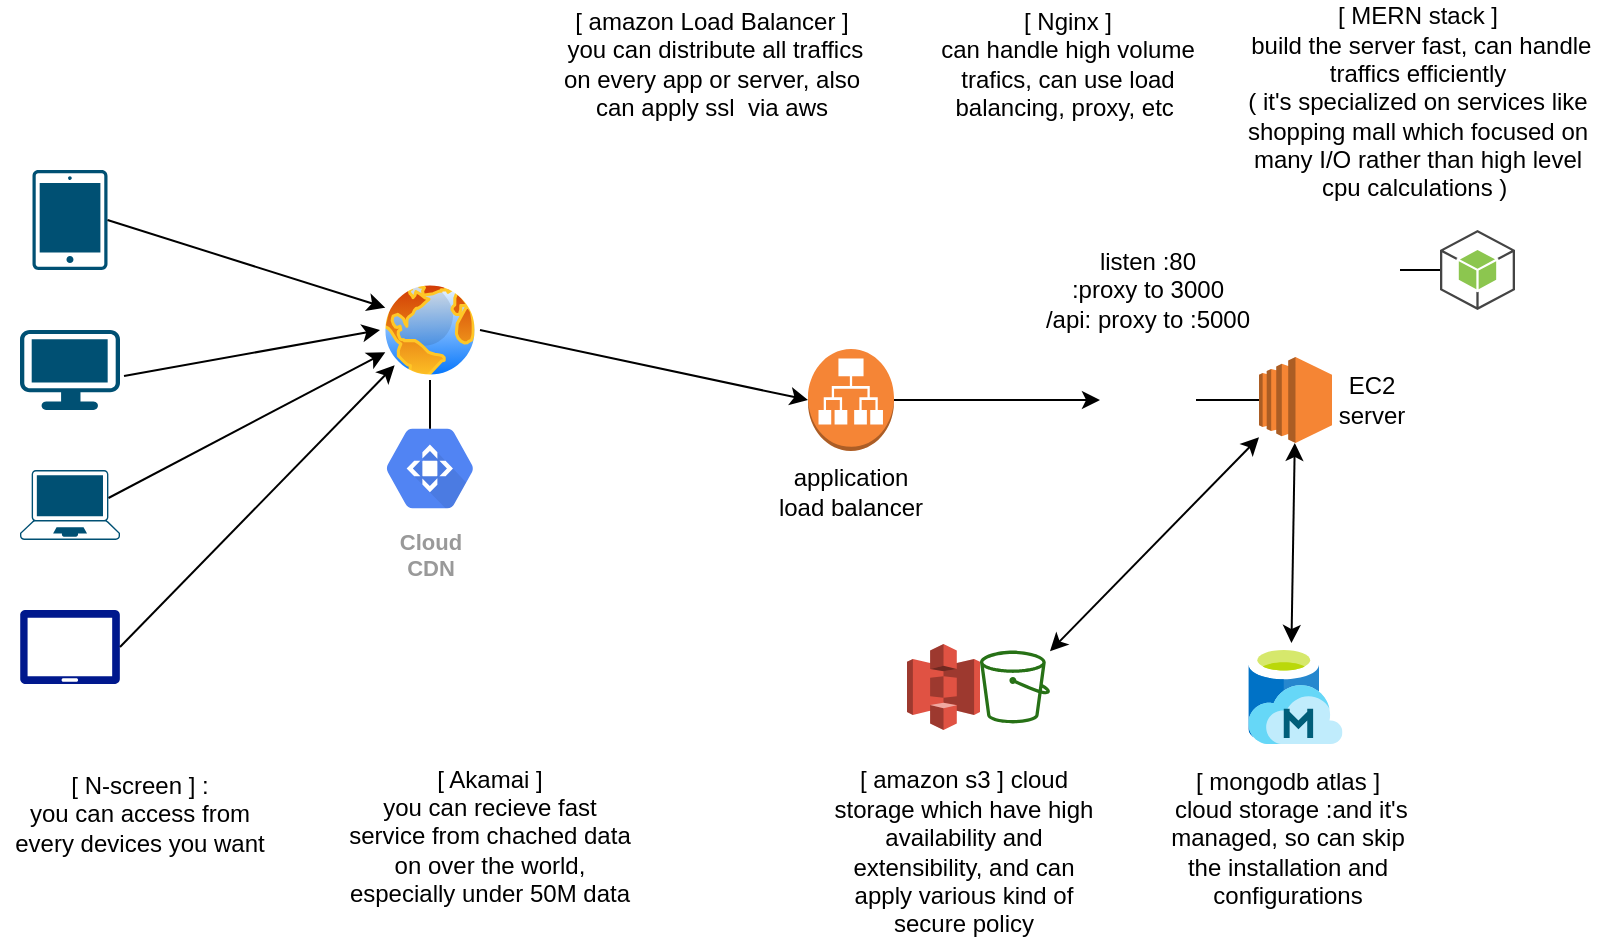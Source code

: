 <mxfile version="14.8.0" type="github">
  <diagram id="JmtXC3KNYKc-si2XV-58" name="Page-1">
    <mxGraphModel dx="1422" dy="794" grid="1" gridSize="10" guides="1" tooltips="1" connect="1" arrows="1" fold="1" page="1" pageScale="1" pageWidth="827" pageHeight="1169" math="0" shadow="0">
      <root>
        <mxCell id="0" />
        <mxCell id="1" parent="0" />
        <mxCell id="gwNynlul9ihLpbrJon8_-7" value="" style="points=[[0.13,0.02,0],[0.5,0,0],[0.87,0.02,0],[0.885,0.4,0],[0.985,0.985,0],[0.5,1,0],[0.015,0.985,0],[0.115,0.4,0]];verticalLabelPosition=bottom;html=1;verticalAlign=top;aspect=fixed;align=center;pointerEvents=1;shape=mxgraph.cisco19.laptop;fillColor=#005073;strokeColor=none;" parent="1" vertex="1">
          <mxGeometry x="20" y="249" width="50" height="35" as="geometry" />
        </mxCell>
        <mxCell id="gwNynlul9ihLpbrJon8_-8" value="" style="points=[[0.03,0.03,0],[0.5,0,0],[0.97,0.03,0],[1,0.4,0],[0.97,0.745,0],[0.5,1,0],[0.03,0.745,0],[0,0.4,0]];verticalLabelPosition=bottom;html=1;verticalAlign=top;aspect=fixed;align=center;pointerEvents=1;shape=mxgraph.cisco19.workstation;fillColor=#005073;strokeColor=none;" parent="1" vertex="1">
          <mxGeometry x="20" y="179" width="50" height="40" as="geometry" />
        </mxCell>
        <mxCell id="gwNynlul9ihLpbrJon8_-9" value="" style="points=[[0.015,0.015,0],[0.985,0.015,0],[0.985,0.985,0],[0.015,0.985,0],[0.25,0,0],[0.5,0,0],[0.75,0,0],[1,0.25,0],[1,0.5,0],[1,0.75,0],[0.75,1,0],[0.5,1,0],[0.25,1,0],[0,0.75,0],[0,0.5,0],[0,0.25,0]];verticalLabelPosition=bottom;html=1;verticalAlign=top;aspect=fixed;align=center;pointerEvents=1;shape=mxgraph.cisco19.handheld;fillColor=#005073;strokeColor=none;" parent="1" vertex="1">
          <mxGeometry x="26.25" y="99" width="37.5" height="50" as="geometry" />
        </mxCell>
        <mxCell id="gwNynlul9ihLpbrJon8_-11" value="" style="aspect=fixed;pointerEvents=1;shadow=0;dashed=0;html=1;strokeColor=none;labelPosition=center;verticalLabelPosition=bottom;verticalAlign=top;align=center;fillColor=#00188D;shape=mxgraph.azure.tablet;" parent="1" vertex="1">
          <mxGeometry x="20" y="319" width="50" height="37" as="geometry" />
        </mxCell>
        <mxCell id="gwNynlul9ihLpbrJon8_-13" value="" style="aspect=fixed;perimeter=ellipsePerimeter;html=1;align=center;shadow=0;dashed=0;spacingTop=3;image;image=img/lib/active_directory/internet_globe.svg;" parent="1" vertex="1">
          <mxGeometry x="200" y="154" width="50" height="50" as="geometry" />
        </mxCell>
        <mxCell id="gwNynlul9ihLpbrJon8_-15" value="" style="shape=image;html=1;verticalAlign=top;verticalLabelPosition=bottom;labelBackgroundColor=#ffffff;imageAspect=0;aspect=fixed;image=https://cdn4.iconfinder.com/data/icons/logos-brands-5/24/nginx-128.png" parent="1" vertex="1">
          <mxGeometry x="560" y="190" width="48" height="48" as="geometry" />
        </mxCell>
        <mxCell id="gwNynlul9ihLpbrJon8_-16" value="" style="outlineConnect=0;dashed=0;verticalLabelPosition=bottom;verticalAlign=top;align=center;html=1;shape=mxgraph.aws3.ec2;fillColor=#F58534;gradientColor=none;" parent="1" vertex="1">
          <mxGeometry x="639.5" y="192.5" width="36.5" height="43" as="geometry" />
        </mxCell>
        <mxCell id="gwNynlul9ihLpbrJon8_-17" value="" style="shape=image;html=1;verticalAlign=top;verticalLabelPosition=bottom;labelBackgroundColor=#ffffff;imageAspect=0;aspect=fixed;image=https://cdn4.iconfinder.com/data/icons/logos-3/512/mongodb-2-128.png" parent="1" vertex="1">
          <mxGeometry x="676" y="336" width="48" height="48" as="geometry" />
        </mxCell>
        <mxCell id="gwNynlul9ihLpbrJon8_-19" value="" style="aspect=fixed;html=1;points=[];align=center;image;fontSize=12;image=img/lib/mscae/Managed_Databases.svg;" parent="1" vertex="1">
          <mxGeometry x="634.25" y="336" width="47" height="50" as="geometry" />
        </mxCell>
        <mxCell id="gwNynlul9ihLpbrJon8_-20" value="" style="outlineConnect=0;dashed=0;verticalLabelPosition=bottom;verticalAlign=top;align=center;html=1;shape=mxgraph.aws3.s3;fillColor=#E05243;gradientColor=none;" parent="1" vertex="1">
          <mxGeometry x="463.5" y="336" width="36.5" height="43" as="geometry" />
        </mxCell>
        <mxCell id="gwNynlul9ihLpbrJon8_-21" value="" style="outlineConnect=0;fontColor=#232F3E;gradientColor=none;fillColor=#277116;strokeColor=none;dashed=0;verticalLabelPosition=bottom;verticalAlign=top;align=center;html=1;fontSize=12;fontStyle=0;aspect=fixed;pointerEvents=1;shape=mxgraph.aws4.bucket;" parent="1" vertex="1">
          <mxGeometry x="500" y="339.3" width="35" height="36.4" as="geometry" />
        </mxCell>
        <mxCell id="gwNynlul9ihLpbrJon8_-25" value="Cloud&#xa;CDN" style="html=1;fillColor=#5184F3;strokeColor=none;verticalAlign=top;labelPosition=center;verticalLabelPosition=bottom;align=center;spacingTop=-6;fontSize=11;fontStyle=1;fontColor=#999999;shape=mxgraph.gcp2.hexIcon;prIcon=cloud_cdn" parent="1" vertex="1">
          <mxGeometry x="192" y="219" width="66" height="58.5" as="geometry" />
        </mxCell>
        <mxCell id="gwNynlul9ihLpbrJon8_-26" value="[ Akamai ]&lt;br&gt;you can recieve fast service from chached data on over the world, especially under 50M data" style="text;html=1;strokeColor=none;fillColor=none;align=center;verticalAlign=middle;whiteSpace=wrap;rounded=0;" parent="1" vertex="1">
          <mxGeometry x="180" y="402" width="150" height="59" as="geometry" />
        </mxCell>
        <mxCell id="Tq353sXl2KkIvjmvmrAU-4" value="" style="endArrow=classic;html=1;exitX=1;exitY=0.5;exitDx=0;exitDy=0;exitPerimeter=0;entryX=0;entryY=0.25;entryDx=0;entryDy=0;" edge="1" parent="1" source="gwNynlul9ihLpbrJon8_-9" target="gwNynlul9ihLpbrJon8_-13">
          <mxGeometry width="50" height="50" relative="1" as="geometry">
            <mxPoint x="100" y="129" as="sourcePoint" />
            <mxPoint x="150" y="79" as="targetPoint" />
          </mxGeometry>
        </mxCell>
        <mxCell id="Tq353sXl2KkIvjmvmrAU-5" value="" style="endArrow=classic;html=1;exitX=1.04;exitY=0.575;exitDx=0;exitDy=0;exitPerimeter=0;entryX=0;entryY=0.5;entryDx=0;entryDy=0;" edge="1" parent="1" source="gwNynlul9ihLpbrJon8_-8" target="gwNynlul9ihLpbrJon8_-13">
          <mxGeometry width="50" height="50" relative="1" as="geometry">
            <mxPoint x="90" y="224" as="sourcePoint" />
            <mxPoint x="140" y="174" as="targetPoint" />
          </mxGeometry>
        </mxCell>
        <mxCell id="Tq353sXl2KkIvjmvmrAU-6" value="" style="endArrow=classic;html=1;exitX=0.885;exitY=0.4;exitDx=0;exitDy=0;exitPerimeter=0;entryX=0;entryY=0.75;entryDx=0;entryDy=0;" edge="1" parent="1" source="gwNynlul9ihLpbrJon8_-7" target="gwNynlul9ihLpbrJon8_-13">
          <mxGeometry width="50" height="50" relative="1" as="geometry">
            <mxPoint x="70" y="269" as="sourcePoint" />
            <mxPoint x="120" y="219" as="targetPoint" />
          </mxGeometry>
        </mxCell>
        <mxCell id="Tq353sXl2KkIvjmvmrAU-8" value="" style="endArrow=classic;html=1;exitX=1;exitY=0.5;exitDx=0;exitDy=0;exitPerimeter=0;entryX=0;entryY=1;entryDx=0;entryDy=0;" edge="1" parent="1" source="gwNynlul9ihLpbrJon8_-11" target="gwNynlul9ihLpbrJon8_-13">
          <mxGeometry width="50" height="50" relative="1" as="geometry">
            <mxPoint x="80" y="334" as="sourcePoint" />
            <mxPoint x="188" y="189" as="targetPoint" />
          </mxGeometry>
        </mxCell>
        <mxCell id="Tq353sXl2KkIvjmvmrAU-9" value="" style="endArrow=none;html=1;exitX=0.5;exitY=0.16;exitDx=0;exitDy=0;exitPerimeter=0;entryX=0.5;entryY=1;entryDx=0;entryDy=0;" edge="1" parent="1" source="gwNynlul9ihLpbrJon8_-25" target="gwNynlul9ihLpbrJon8_-13">
          <mxGeometry width="50" height="50" relative="1" as="geometry">
            <mxPoint x="250" y="209" as="sourcePoint" />
            <mxPoint x="300" y="159" as="targetPoint" />
          </mxGeometry>
        </mxCell>
        <mxCell id="Tq353sXl2KkIvjmvmrAU-10" value="" style="endArrow=none;html=1;entryX=0;entryY=0.5;entryDx=0;entryDy=0;entryPerimeter=0;exitX=1;exitY=0.5;exitDx=0;exitDy=0;" edge="1" parent="1" source="gwNynlul9ihLpbrJon8_-15" target="gwNynlul9ihLpbrJon8_-16">
          <mxGeometry width="50" height="50" relative="1" as="geometry">
            <mxPoint x="620" y="214" as="sourcePoint" />
            <mxPoint x="660" y="169" as="targetPoint" />
          </mxGeometry>
        </mxCell>
        <mxCell id="Tq353sXl2KkIvjmvmrAU-11" value="" style="outlineConnect=0;dashed=0;verticalLabelPosition=bottom;verticalAlign=top;align=center;html=1;shape=mxgraph.aws3.application_load_balancer;fillColor=#F58536;gradientColor=none;" vertex="1" parent="1">
          <mxGeometry x="414" y="188.5" width="43" height="51" as="geometry" />
        </mxCell>
        <mxCell id="Tq353sXl2KkIvjmvmrAU-13" value="" style="shape=image;html=1;verticalAlign=top;verticalLabelPosition=bottom;labelBackgroundColor=#ffffff;imageAspect=0;aspect=fixed;image=https://cdn2.iconfinder.com/data/icons/whcompare-servers-web-hosting/50/ssl-certificate-128.png" vertex="1" parent="1">
          <mxGeometry x="440" y="159.5" width="27" height="28" as="geometry" />
        </mxCell>
        <mxCell id="Tq353sXl2KkIvjmvmrAU-14" value="" style="shape=image;html=1;verticalAlign=top;verticalLabelPosition=bottom;labelBackgroundColor=#ffffff;imageAspect=0;aspect=fixed;image=https://cdn2.iconfinder.com/data/icons/whcompare-servers-web-hosting/50/ssl-certificate-128.png" vertex="1" parent="1">
          <mxGeometry x="250" y="234.25" width="28" height="28" as="geometry" />
        </mxCell>
        <mxCell id="Tq353sXl2KkIvjmvmrAU-19" value="" style="endArrow=classic;startArrow=classic;html=1;" edge="1" parent="1" source="gwNynlul9ihLpbrJon8_-21" target="gwNynlul9ihLpbrJon8_-16">
          <mxGeometry width="50" height="50" relative="1" as="geometry">
            <mxPoint x="540" y="509" as="sourcePoint" />
            <mxPoint x="590" y="459" as="targetPoint" />
          </mxGeometry>
        </mxCell>
        <mxCell id="Tq353sXl2KkIvjmvmrAU-20" value="" style="endArrow=classic;startArrow=classic;html=1;exitX=0.457;exitY=-0.01;exitDx=0;exitDy=0;exitPerimeter=0;" edge="1" parent="1" source="gwNynlul9ihLpbrJon8_-19" target="gwNynlul9ihLpbrJon8_-16">
          <mxGeometry width="50" height="50" relative="1" as="geometry">
            <mxPoint x="620" y="299" as="sourcePoint" />
            <mxPoint x="670" y="249" as="targetPoint" />
          </mxGeometry>
        </mxCell>
        <mxCell id="Tq353sXl2KkIvjmvmrAU-21" value="" style="endArrow=classic;html=1;exitX=1;exitY=0.5;exitDx=0;exitDy=0;entryX=0;entryY=0.5;entryDx=0;entryDy=0;entryPerimeter=0;" edge="1" parent="1" source="gwNynlul9ihLpbrJon8_-13" target="Tq353sXl2KkIvjmvmrAU-11">
          <mxGeometry width="50" height="50" relative="1" as="geometry">
            <mxPoint x="250" y="184.5" as="sourcePoint" />
            <mxPoint x="300" y="134.5" as="targetPoint" />
          </mxGeometry>
        </mxCell>
        <mxCell id="Tq353sXl2KkIvjmvmrAU-22" value="" style="endArrow=classic;html=1;entryX=0;entryY=0.5;entryDx=0;entryDy=0;exitX=1;exitY=0.5;exitDx=0;exitDy=0;exitPerimeter=0;" edge="1" parent="1" source="Tq353sXl2KkIvjmvmrAU-11" target="gwNynlul9ihLpbrJon8_-15">
          <mxGeometry width="50" height="50" relative="1" as="geometry">
            <mxPoint x="510" y="219" as="sourcePoint" />
            <mxPoint x="560" y="169" as="targetPoint" />
          </mxGeometry>
        </mxCell>
        <mxCell id="Tq353sXl2KkIvjmvmrAU-23" value="[ amazon s3 ] cloud storage which have high availability and extensibility, and can apply various kind of secure policy" style="text;html=1;strokeColor=none;fillColor=none;align=center;verticalAlign=middle;whiteSpace=wrap;rounded=0;" vertex="1" parent="1">
          <mxGeometry x="420" y="394" width="144" height="92" as="geometry" />
        </mxCell>
        <mxCell id="Tq353sXl2KkIvjmvmrAU-24" value="application load balancer" style="text;html=1;strokeColor=none;fillColor=none;align=center;verticalAlign=middle;whiteSpace=wrap;rounded=0;" vertex="1" parent="1">
          <mxGeometry x="396" y="239.5" width="79" height="40" as="geometry" />
        </mxCell>
        <mxCell id="Tq353sXl2KkIvjmvmrAU-25" value="EC2 server" style="text;html=1;strokeColor=none;fillColor=none;align=center;verticalAlign=middle;whiteSpace=wrap;rounded=0;" vertex="1" parent="1">
          <mxGeometry x="676" y="204" width="40" height="20" as="geometry" />
        </mxCell>
        <mxCell id="Tq353sXl2KkIvjmvmrAU-26" value="listen :80&lt;br&gt;:proxy to 3000&lt;br&gt;/api: proxy to :5000" style="text;html=1;strokeColor=none;fillColor=none;align=center;verticalAlign=middle;whiteSpace=wrap;rounded=0;" vertex="1" parent="1">
          <mxGeometry x="527" y="149" width="114" height="20" as="geometry" />
        </mxCell>
        <mxCell id="Tq353sXl2KkIvjmvmrAU-27" value="" style="shape=image;html=1;verticalAlign=top;verticalLabelPosition=bottom;labelBackgroundColor=#ffffff;imageAspect=0;aspect=fixed;image=https://cdn0.iconfinder.com/data/icons/logos-brands-in-colors/128/react_color-128.png" vertex="1" parent="1">
          <mxGeometry x="670" y="129" width="40" height="40" as="geometry" />
        </mxCell>
        <mxCell id="Tq353sXl2KkIvjmvmrAU-28" value="" style="outlineConnect=0;dashed=0;verticalLabelPosition=bottom;verticalAlign=top;align=center;html=1;shape=mxgraph.aws3.android;fillColor=#8CC64F;gradientColor=none;" vertex="1" parent="1">
          <mxGeometry x="730" y="129" width="37.5" height="40" as="geometry" />
        </mxCell>
        <mxCell id="Tq353sXl2KkIvjmvmrAU-29" value="" style="endArrow=none;html=1;exitX=1;exitY=0.5;exitDx=0;exitDy=0;entryX=0;entryY=0.5;entryDx=0;entryDy=0;entryPerimeter=0;" edge="1" parent="1" source="Tq353sXl2KkIvjmvmrAU-27" target="Tq353sXl2KkIvjmvmrAU-28">
          <mxGeometry width="50" height="50" relative="1" as="geometry">
            <mxPoint x="390" y="409" as="sourcePoint" />
            <mxPoint x="440" y="359" as="targetPoint" />
          </mxGeometry>
        </mxCell>
        <mxCell id="Tq353sXl2KkIvjmvmrAU-32" value="[ N-screen ] :&lt;br&gt;you can access from every devices you want" style="text;html=1;strokeColor=none;fillColor=none;align=center;verticalAlign=middle;whiteSpace=wrap;rounded=0;" vertex="1" parent="1">
          <mxGeometry x="10" y="384" width="140" height="73" as="geometry" />
        </mxCell>
        <mxCell id="Tq353sXl2KkIvjmvmrAU-33" value="[ mongodb atlas ]&lt;br&gt;&amp;nbsp;cloud storage :and it&#39;s managed, so can skip the installation and configurations" style="text;html=1;strokeColor=none;fillColor=none;align=center;verticalAlign=middle;whiteSpace=wrap;rounded=0;" vertex="1" parent="1">
          <mxGeometry x="593.38" y="388" width="121.62" height="90" as="geometry" />
        </mxCell>
        <mxCell id="Tq353sXl2KkIvjmvmrAU-34" value="[ amazon Load Balancer ]&lt;br&gt;&amp;nbsp;you can distribute all traffics on every app or server, also can apply ssl&amp;nbsp; via aws" style="text;html=1;strokeColor=none;fillColor=none;align=center;verticalAlign=middle;whiteSpace=wrap;rounded=0;" vertex="1" parent="1">
          <mxGeometry x="286" y="20" width="160" height="51" as="geometry" />
        </mxCell>
        <mxCell id="Tq353sXl2KkIvjmvmrAU-35" value="[ MERN stack ]&lt;br&gt;&amp;nbsp;build the server fast, can handle traffics efficiently&lt;br&gt;( it&#39;s specialized on services like shopping mall which focused on many I/O rather than high level cpu calculations )&amp;nbsp;" style="text;html=1;strokeColor=none;fillColor=none;align=center;verticalAlign=middle;whiteSpace=wrap;rounded=0;" vertex="1" parent="1">
          <mxGeometry x="628" y="20" width="182" height="90" as="geometry" />
        </mxCell>
        <mxCell id="Tq353sXl2KkIvjmvmrAU-36" value="[ Nginx ]&lt;br&gt;can handle high volume trafics, can use load balancing, proxy, etc&amp;nbsp;" style="text;html=1;strokeColor=none;fillColor=none;align=center;verticalAlign=middle;whiteSpace=wrap;rounded=0;" vertex="1" parent="1">
          <mxGeometry x="463.5" y="20" width="160" height="51" as="geometry" />
        </mxCell>
      </root>
    </mxGraphModel>
  </diagram>
</mxfile>
